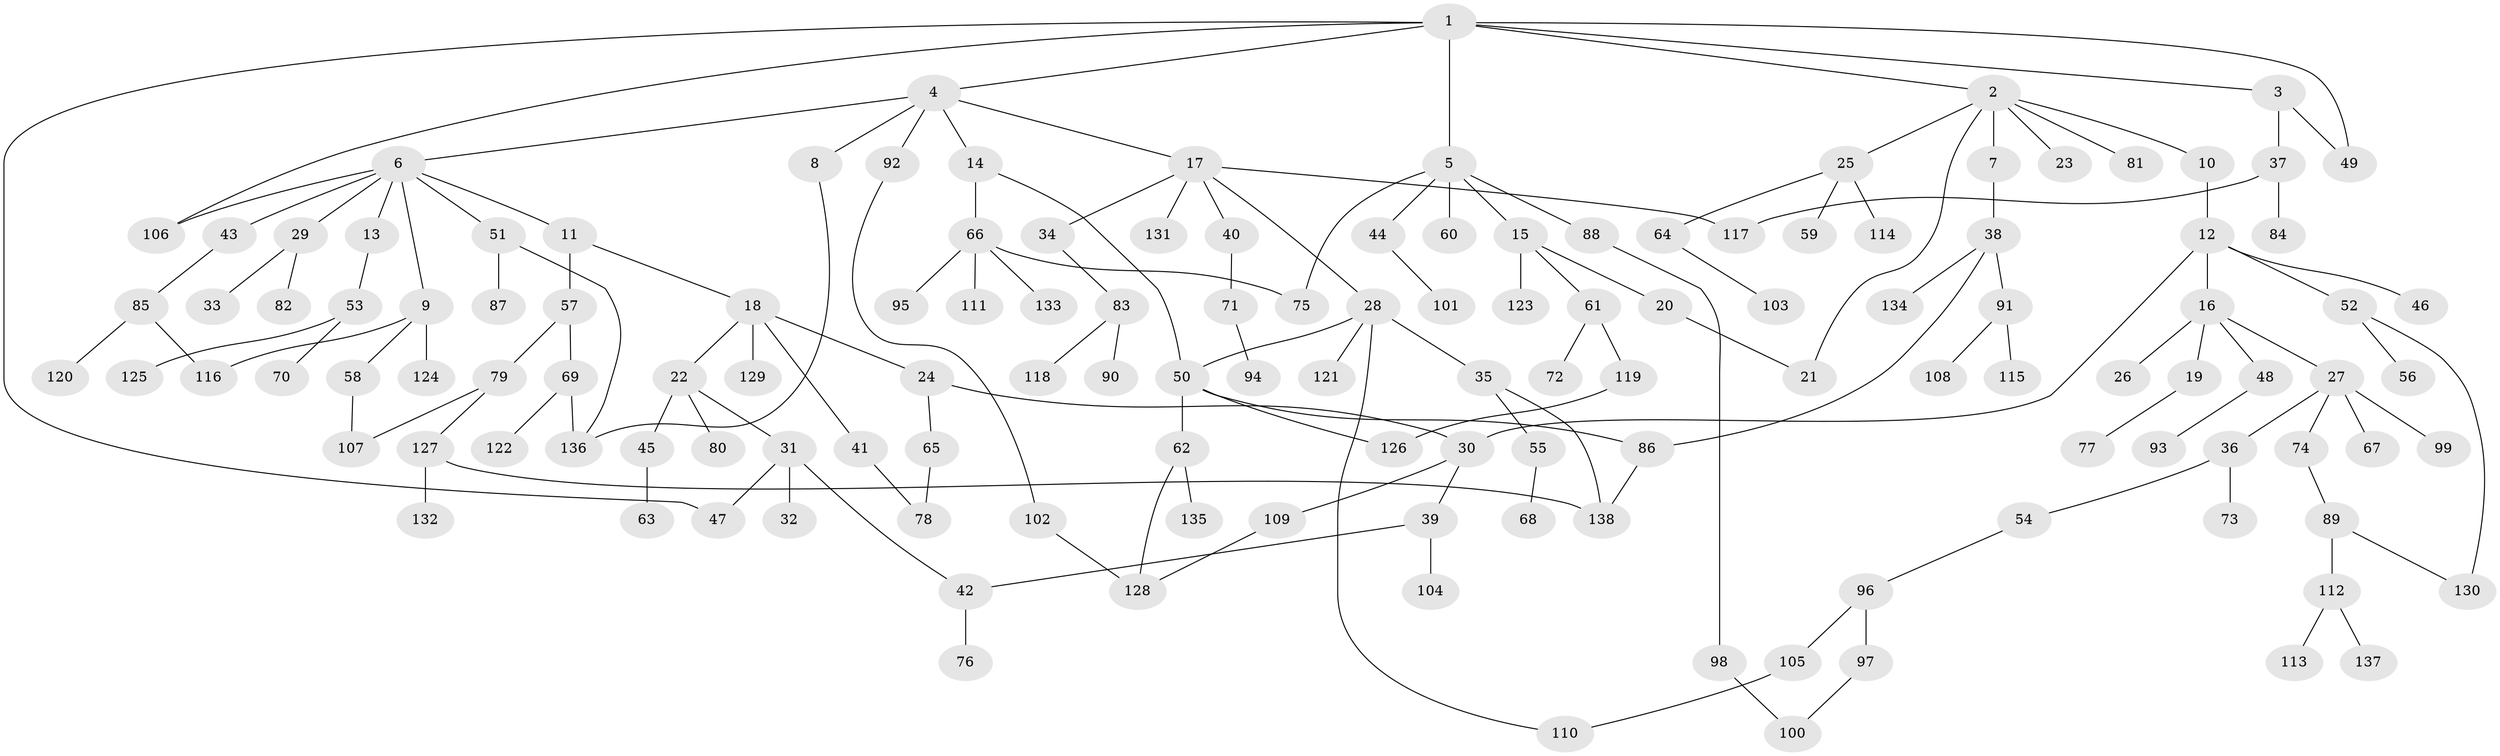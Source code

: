 // Generated by graph-tools (version 1.1) at 2025/25/03/09/25 03:25:30]
// undirected, 138 vertices, 160 edges
graph export_dot {
graph [start="1"]
  node [color=gray90,style=filled];
  1;
  2;
  3;
  4;
  5;
  6;
  7;
  8;
  9;
  10;
  11;
  12;
  13;
  14;
  15;
  16;
  17;
  18;
  19;
  20;
  21;
  22;
  23;
  24;
  25;
  26;
  27;
  28;
  29;
  30;
  31;
  32;
  33;
  34;
  35;
  36;
  37;
  38;
  39;
  40;
  41;
  42;
  43;
  44;
  45;
  46;
  47;
  48;
  49;
  50;
  51;
  52;
  53;
  54;
  55;
  56;
  57;
  58;
  59;
  60;
  61;
  62;
  63;
  64;
  65;
  66;
  67;
  68;
  69;
  70;
  71;
  72;
  73;
  74;
  75;
  76;
  77;
  78;
  79;
  80;
  81;
  82;
  83;
  84;
  85;
  86;
  87;
  88;
  89;
  90;
  91;
  92;
  93;
  94;
  95;
  96;
  97;
  98;
  99;
  100;
  101;
  102;
  103;
  104;
  105;
  106;
  107;
  108;
  109;
  110;
  111;
  112;
  113;
  114;
  115;
  116;
  117;
  118;
  119;
  120;
  121;
  122;
  123;
  124;
  125;
  126;
  127;
  128;
  129;
  130;
  131;
  132;
  133;
  134;
  135;
  136;
  137;
  138;
  1 -- 2;
  1 -- 3;
  1 -- 4;
  1 -- 5;
  1 -- 49;
  1 -- 106;
  1 -- 47;
  2 -- 7;
  2 -- 10;
  2 -- 23;
  2 -- 25;
  2 -- 81;
  2 -- 21;
  3 -- 37;
  3 -- 49;
  4 -- 6;
  4 -- 8;
  4 -- 14;
  4 -- 17;
  4 -- 92;
  5 -- 15;
  5 -- 44;
  5 -- 60;
  5 -- 88;
  5 -- 75;
  6 -- 9;
  6 -- 11;
  6 -- 13;
  6 -- 29;
  6 -- 43;
  6 -- 51;
  6 -- 106;
  7 -- 38;
  8 -- 136;
  9 -- 58;
  9 -- 124;
  9 -- 116;
  10 -- 12;
  11 -- 18;
  11 -- 57;
  12 -- 16;
  12 -- 30;
  12 -- 46;
  12 -- 52;
  13 -- 53;
  14 -- 50;
  14 -- 66;
  15 -- 20;
  15 -- 61;
  15 -- 123;
  16 -- 19;
  16 -- 26;
  16 -- 27;
  16 -- 48;
  17 -- 28;
  17 -- 34;
  17 -- 40;
  17 -- 131;
  17 -- 117;
  18 -- 22;
  18 -- 24;
  18 -- 41;
  18 -- 129;
  19 -- 77;
  20 -- 21;
  22 -- 31;
  22 -- 45;
  22 -- 80;
  24 -- 65;
  24 -- 30;
  25 -- 59;
  25 -- 64;
  25 -- 114;
  27 -- 36;
  27 -- 67;
  27 -- 74;
  27 -- 99;
  28 -- 35;
  28 -- 110;
  28 -- 121;
  28 -- 50;
  29 -- 33;
  29 -- 82;
  30 -- 39;
  30 -- 109;
  31 -- 32;
  31 -- 42;
  31 -- 47;
  34 -- 83;
  35 -- 55;
  35 -- 138;
  36 -- 54;
  36 -- 73;
  37 -- 84;
  37 -- 117;
  38 -- 86;
  38 -- 91;
  38 -- 134;
  39 -- 104;
  39 -- 42;
  40 -- 71;
  41 -- 78;
  42 -- 76;
  43 -- 85;
  44 -- 101;
  45 -- 63;
  48 -- 93;
  50 -- 62;
  50 -- 126;
  50 -- 86;
  51 -- 87;
  51 -- 136;
  52 -- 56;
  52 -- 130;
  53 -- 70;
  53 -- 125;
  54 -- 96;
  55 -- 68;
  57 -- 69;
  57 -- 79;
  58 -- 107;
  61 -- 72;
  61 -- 119;
  62 -- 135;
  62 -- 128;
  64 -- 103;
  65 -- 78;
  66 -- 75;
  66 -- 95;
  66 -- 111;
  66 -- 133;
  69 -- 122;
  69 -- 136;
  71 -- 94;
  74 -- 89;
  79 -- 127;
  79 -- 107;
  83 -- 90;
  83 -- 118;
  85 -- 116;
  85 -- 120;
  86 -- 138;
  88 -- 98;
  89 -- 112;
  89 -- 130;
  91 -- 108;
  91 -- 115;
  92 -- 102;
  96 -- 97;
  96 -- 105;
  97 -- 100;
  98 -- 100;
  102 -- 128;
  105 -- 110;
  109 -- 128;
  112 -- 113;
  112 -- 137;
  119 -- 126;
  127 -- 132;
  127 -- 138;
}

